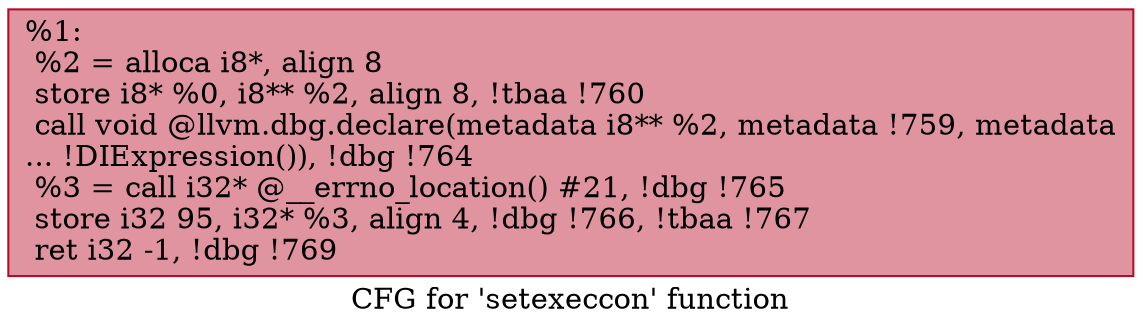 digraph "CFG for 'setexeccon' function" {
	label="CFG for 'setexeccon' function";

	Node0xa12e50 [shape=record,color="#b70d28ff", style=filled, fillcolor="#b70d2870",label="{%1:\l  %2 = alloca i8*, align 8\l  store i8* %0, i8** %2, align 8, !tbaa !760\l  call void @llvm.dbg.declare(metadata i8** %2, metadata !759, metadata\l... !DIExpression()), !dbg !764\l  %3 = call i32* @__errno_location() #21, !dbg !765\l  store i32 95, i32* %3, align 4, !dbg !766, !tbaa !767\l  ret i32 -1, !dbg !769\l}"];
}
